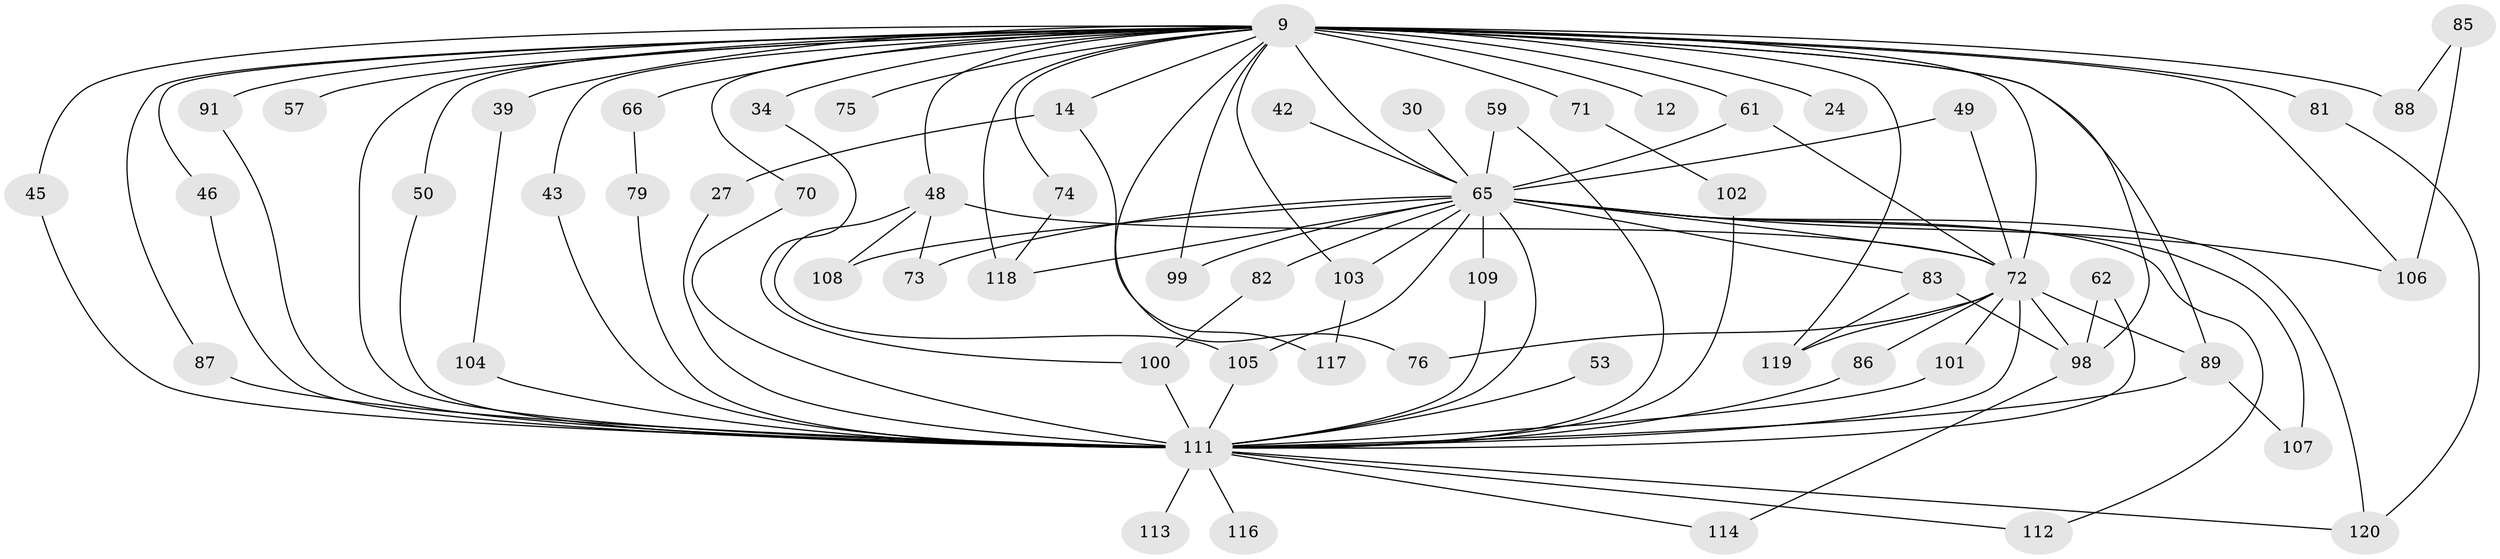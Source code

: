 // original degree distribution, {24: 0.025, 28: 0.008333333333333333, 16: 0.016666666666666666, 20: 0.008333333333333333, 22: 0.008333333333333333, 30: 0.008333333333333333, 23: 0.008333333333333333, 5: 0.008333333333333333, 2: 0.5333333333333333, 4: 0.08333333333333333, 3: 0.24166666666666667, 6: 0.025, 8: 0.016666666666666666, 9: 0.008333333333333333}
// Generated by graph-tools (version 1.1) at 2025/49/03/04/25 21:49:23]
// undirected, 60 vertices, 107 edges
graph export_dot {
graph [start="1"]
  node [color=gray90,style=filled];
  9 [super="+1+8"];
  12;
  14;
  24;
  27;
  30;
  34;
  39;
  42;
  43;
  45;
  46;
  48 [super="+32"];
  49;
  50;
  53;
  57;
  59 [super="+44"];
  61 [super="+41+60"];
  62;
  65 [super="+54"];
  66;
  70;
  71 [super="+38"];
  72 [super="+16+4"];
  73;
  74;
  75;
  76;
  79;
  81 [super="+26"];
  82;
  83 [super="+37"];
  85;
  86;
  87 [super="+63"];
  88 [super="+56"];
  89 [super="+15+19"];
  91 [super="+52"];
  98 [super="+20+28+67+25+84"];
  99;
  100 [super="+64"];
  101;
  102;
  103 [super="+13"];
  104 [super="+68+95"];
  105 [super="+97+93"];
  106 [super="+69"];
  107;
  108;
  109;
  111 [super="+90+94+110+7"];
  112;
  113;
  114;
  116;
  117;
  118 [super="+36+77+96+51"];
  119 [super="+11+78+115"];
  120 [super="+55"];
  9 -- 14 [weight=2];
  9 -- 34 [weight=2];
  9 -- 39 [weight=2];
  9 -- 46;
  9 -- 65 [weight=11];
  9 -- 66 [weight=2];
  9 -- 71 [weight=3];
  9 -- 91 [weight=2];
  9 -- 12;
  9 -- 75 [weight=2];
  9 -- 24 [weight=2];
  9 -- 98 [weight=5];
  9 -- 99;
  9 -- 50;
  9 -- 57 [weight=2];
  9 -- 88 [weight=4];
  9 -- 81 [weight=3];
  9 -- 87;
  9 -- 72 [weight=9];
  9 -- 119 [weight=5];
  9 -- 48 [weight=3];
  9 -- 43;
  9 -- 45;
  9 -- 70;
  9 -- 74;
  9 -- 76;
  9 -- 89;
  9 -- 103 [weight=2];
  9 -- 106;
  9 -- 118 [weight=4];
  9 -- 61;
  9 -- 111 [weight=14];
  14 -- 27;
  14 -- 117;
  27 -- 111;
  30 -- 65 [weight=2];
  34 -- 100;
  39 -- 104;
  42 -- 65;
  43 -- 111;
  45 -- 111;
  46 -- 111;
  48 -- 73;
  48 -- 72;
  48 -- 108;
  48 -- 105;
  49 -- 72;
  49 -- 65;
  50 -- 111;
  53 -- 111 [weight=2];
  59 -- 111;
  59 -- 65 [weight=2];
  61 -- 72;
  61 -- 65 [weight=2];
  62 -- 98;
  62 -- 111;
  65 -- 72 [weight=4];
  65 -- 73;
  65 -- 82;
  65 -- 83;
  65 -- 99;
  65 -- 103;
  65 -- 105;
  65 -- 106 [weight=2];
  65 -- 107;
  65 -- 108;
  65 -- 109;
  65 -- 111 [weight=7];
  65 -- 112;
  65 -- 118 [weight=2];
  65 -- 120;
  66 -- 79;
  70 -- 111;
  71 -- 102;
  72 -- 76;
  72 -- 86;
  72 -- 98 [weight=2];
  72 -- 101;
  72 -- 119;
  72 -- 89;
  72 -- 111 [weight=8];
  74 -- 118;
  79 -- 111;
  81 -- 120;
  82 -- 100;
  83 -- 98;
  83 -- 119;
  85 -- 106;
  85 -- 88;
  86 -- 111;
  87 -- 111 [weight=2];
  89 -- 107;
  89 -- 111 [weight=2];
  91 -- 111;
  98 -- 114;
  100 -- 111 [weight=3];
  101 -- 111;
  102 -- 111;
  103 -- 117;
  104 -- 111 [weight=3];
  105 -- 111 [weight=2];
  109 -- 111;
  111 -- 116 [weight=2];
  111 -- 112;
  111 -- 114;
  111 -- 120;
  111 -- 113 [weight=2];
}

